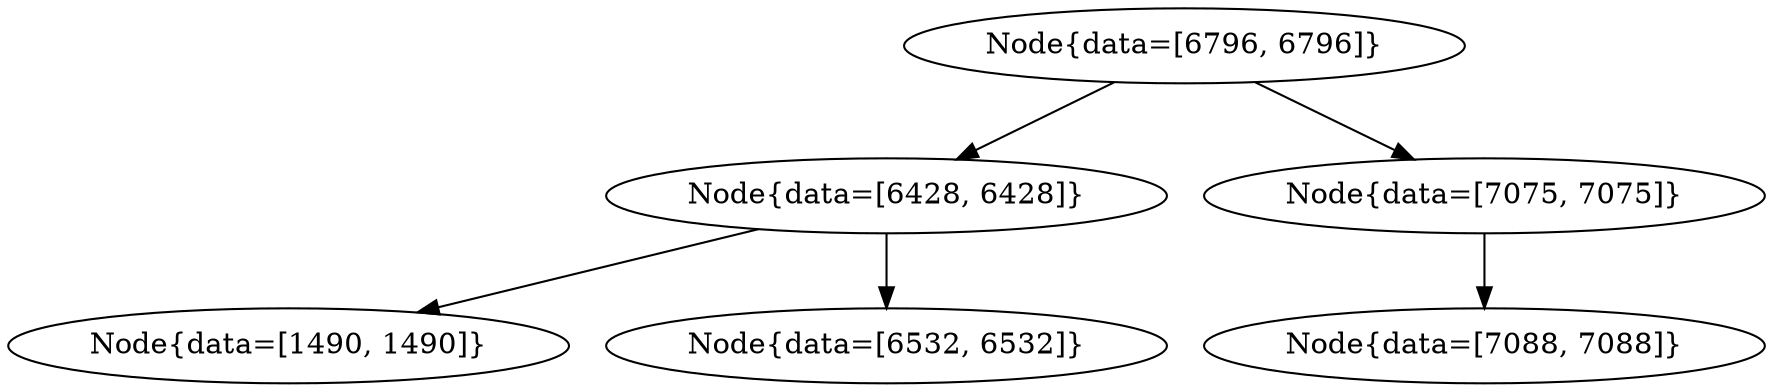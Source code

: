 digraph G{
888076370 [label="Node{data=[6796, 6796]}"]
888076370 -> 1376617159
1376617159 [label="Node{data=[6428, 6428]}"]
1376617159 -> 1977820680
1977820680 [label="Node{data=[1490, 1490]}"]
1376617159 -> 764663639
764663639 [label="Node{data=[6532, 6532]}"]
888076370 -> 1862047455
1862047455 [label="Node{data=[7075, 7075]}"]
1862047455 -> 1348024957
1348024957 [label="Node{data=[7088, 7088]}"]
}